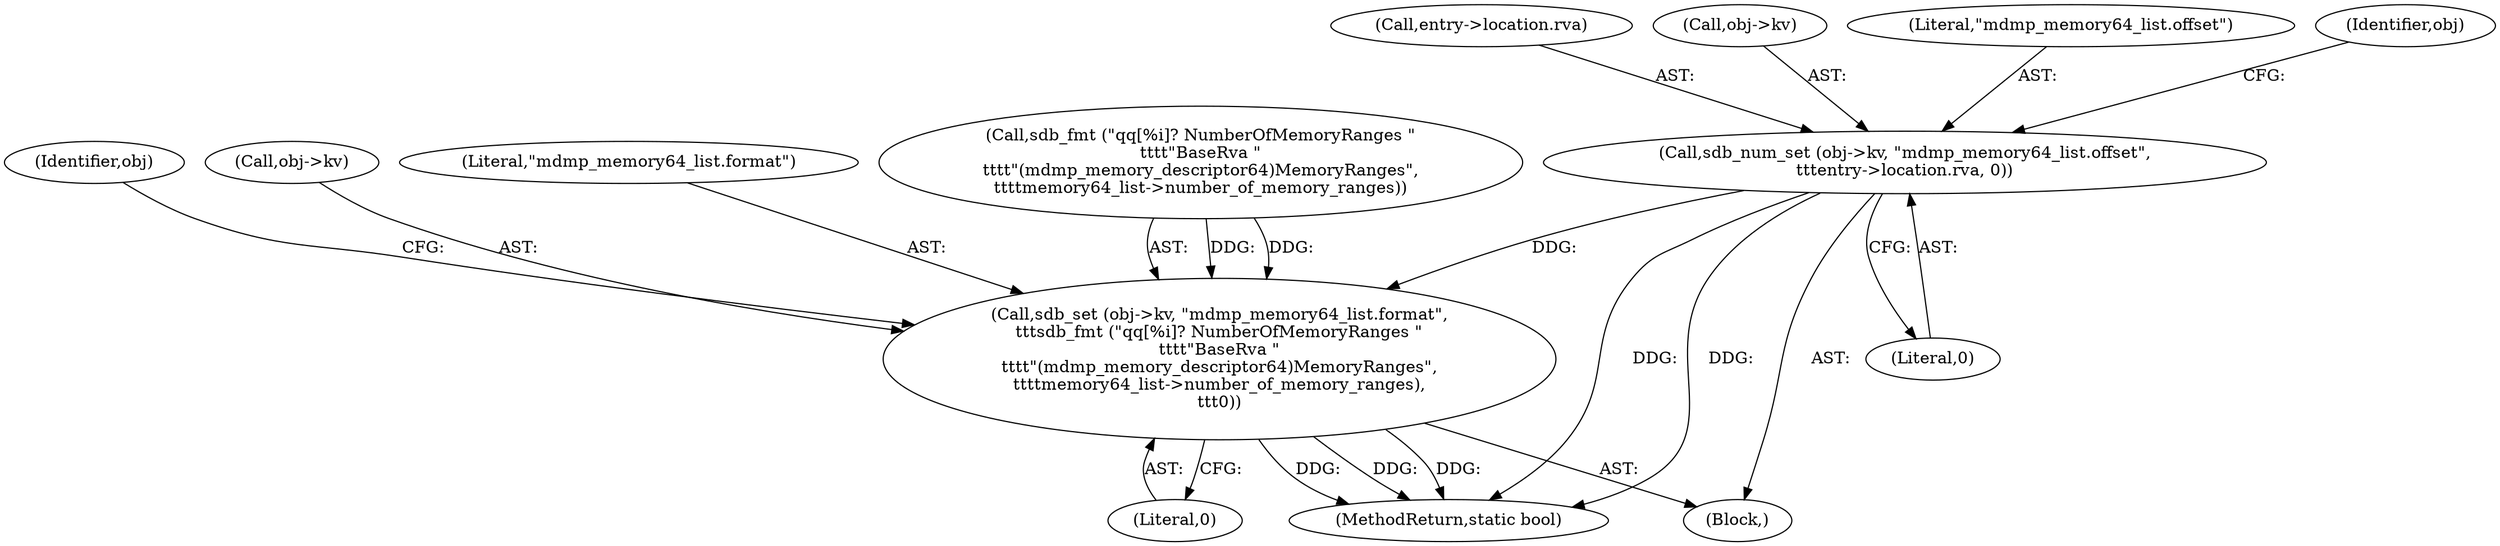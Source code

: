 digraph "0_radare2_40b021ba29c8f90ccf7c879fde2580bc73a17e8e_0@pointer" {
"1000568" [label="(Call,sdb_num_set (obj->kv, \"mdmp_memory64_list.offset\",\n\t\t\tentry->location.rva, 0))"];
"1000579" [label="(Call,sdb_set (obj->kv, \"mdmp_memory64_list.format\",\n\t\t\tsdb_fmt (\"qq[%i]? NumberOfMemoryRanges \"\n\t\t\t\t\"BaseRva \"\n\t\t\t\t\"(mdmp_memory_descriptor64)MemoryRanges\",\n\t\t\t\tmemory64_list->number_of_memory_ranges),\n\t\t\t0))"];
"1000594" [label="(Identifier,obj)"];
"1000573" [label="(Call,entry->location.rva)"];
"1000569" [label="(Call,obj->kv)"];
"1000589" [label="(Literal,0)"];
"1000580" [label="(Call,obj->kv)"];
"1000568" [label="(Call,sdb_num_set (obj->kv, \"mdmp_memory64_list.offset\",\n\t\t\tentry->location.rva, 0))"];
"1000583" [label="(Literal,\"mdmp_memory64_list.format\")"];
"1000572" [label="(Literal,\"mdmp_memory64_list.offset\")"];
"1000584" [label="(Call,sdb_fmt (\"qq[%i]? NumberOfMemoryRanges \"\n\t\t\t\t\"BaseRva \"\n\t\t\t\t\"(mdmp_memory_descriptor64)MemoryRanges\",\n\t\t\t\tmemory64_list->number_of_memory_ranges))"];
"1000578" [label="(Literal,0)"];
"1001137" [label="(MethodReturn,static bool)"];
"1000166" [label="(Block,)"];
"1000581" [label="(Identifier,obj)"];
"1000579" [label="(Call,sdb_set (obj->kv, \"mdmp_memory64_list.format\",\n\t\t\tsdb_fmt (\"qq[%i]? NumberOfMemoryRanges \"\n\t\t\t\t\"BaseRva \"\n\t\t\t\t\"(mdmp_memory_descriptor64)MemoryRanges\",\n\t\t\t\tmemory64_list->number_of_memory_ranges),\n\t\t\t0))"];
"1000568" -> "1000166"  [label="AST: "];
"1000568" -> "1000578"  [label="CFG: "];
"1000569" -> "1000568"  [label="AST: "];
"1000572" -> "1000568"  [label="AST: "];
"1000573" -> "1000568"  [label="AST: "];
"1000578" -> "1000568"  [label="AST: "];
"1000581" -> "1000568"  [label="CFG: "];
"1000568" -> "1001137"  [label="DDG: "];
"1000568" -> "1001137"  [label="DDG: "];
"1000568" -> "1000579"  [label="DDG: "];
"1000579" -> "1000166"  [label="AST: "];
"1000579" -> "1000589"  [label="CFG: "];
"1000580" -> "1000579"  [label="AST: "];
"1000583" -> "1000579"  [label="AST: "];
"1000584" -> "1000579"  [label="AST: "];
"1000589" -> "1000579"  [label="AST: "];
"1000594" -> "1000579"  [label="CFG: "];
"1000579" -> "1001137"  [label="DDG: "];
"1000579" -> "1001137"  [label="DDG: "];
"1000579" -> "1001137"  [label="DDG: "];
"1000584" -> "1000579"  [label="DDG: "];
"1000584" -> "1000579"  [label="DDG: "];
}

